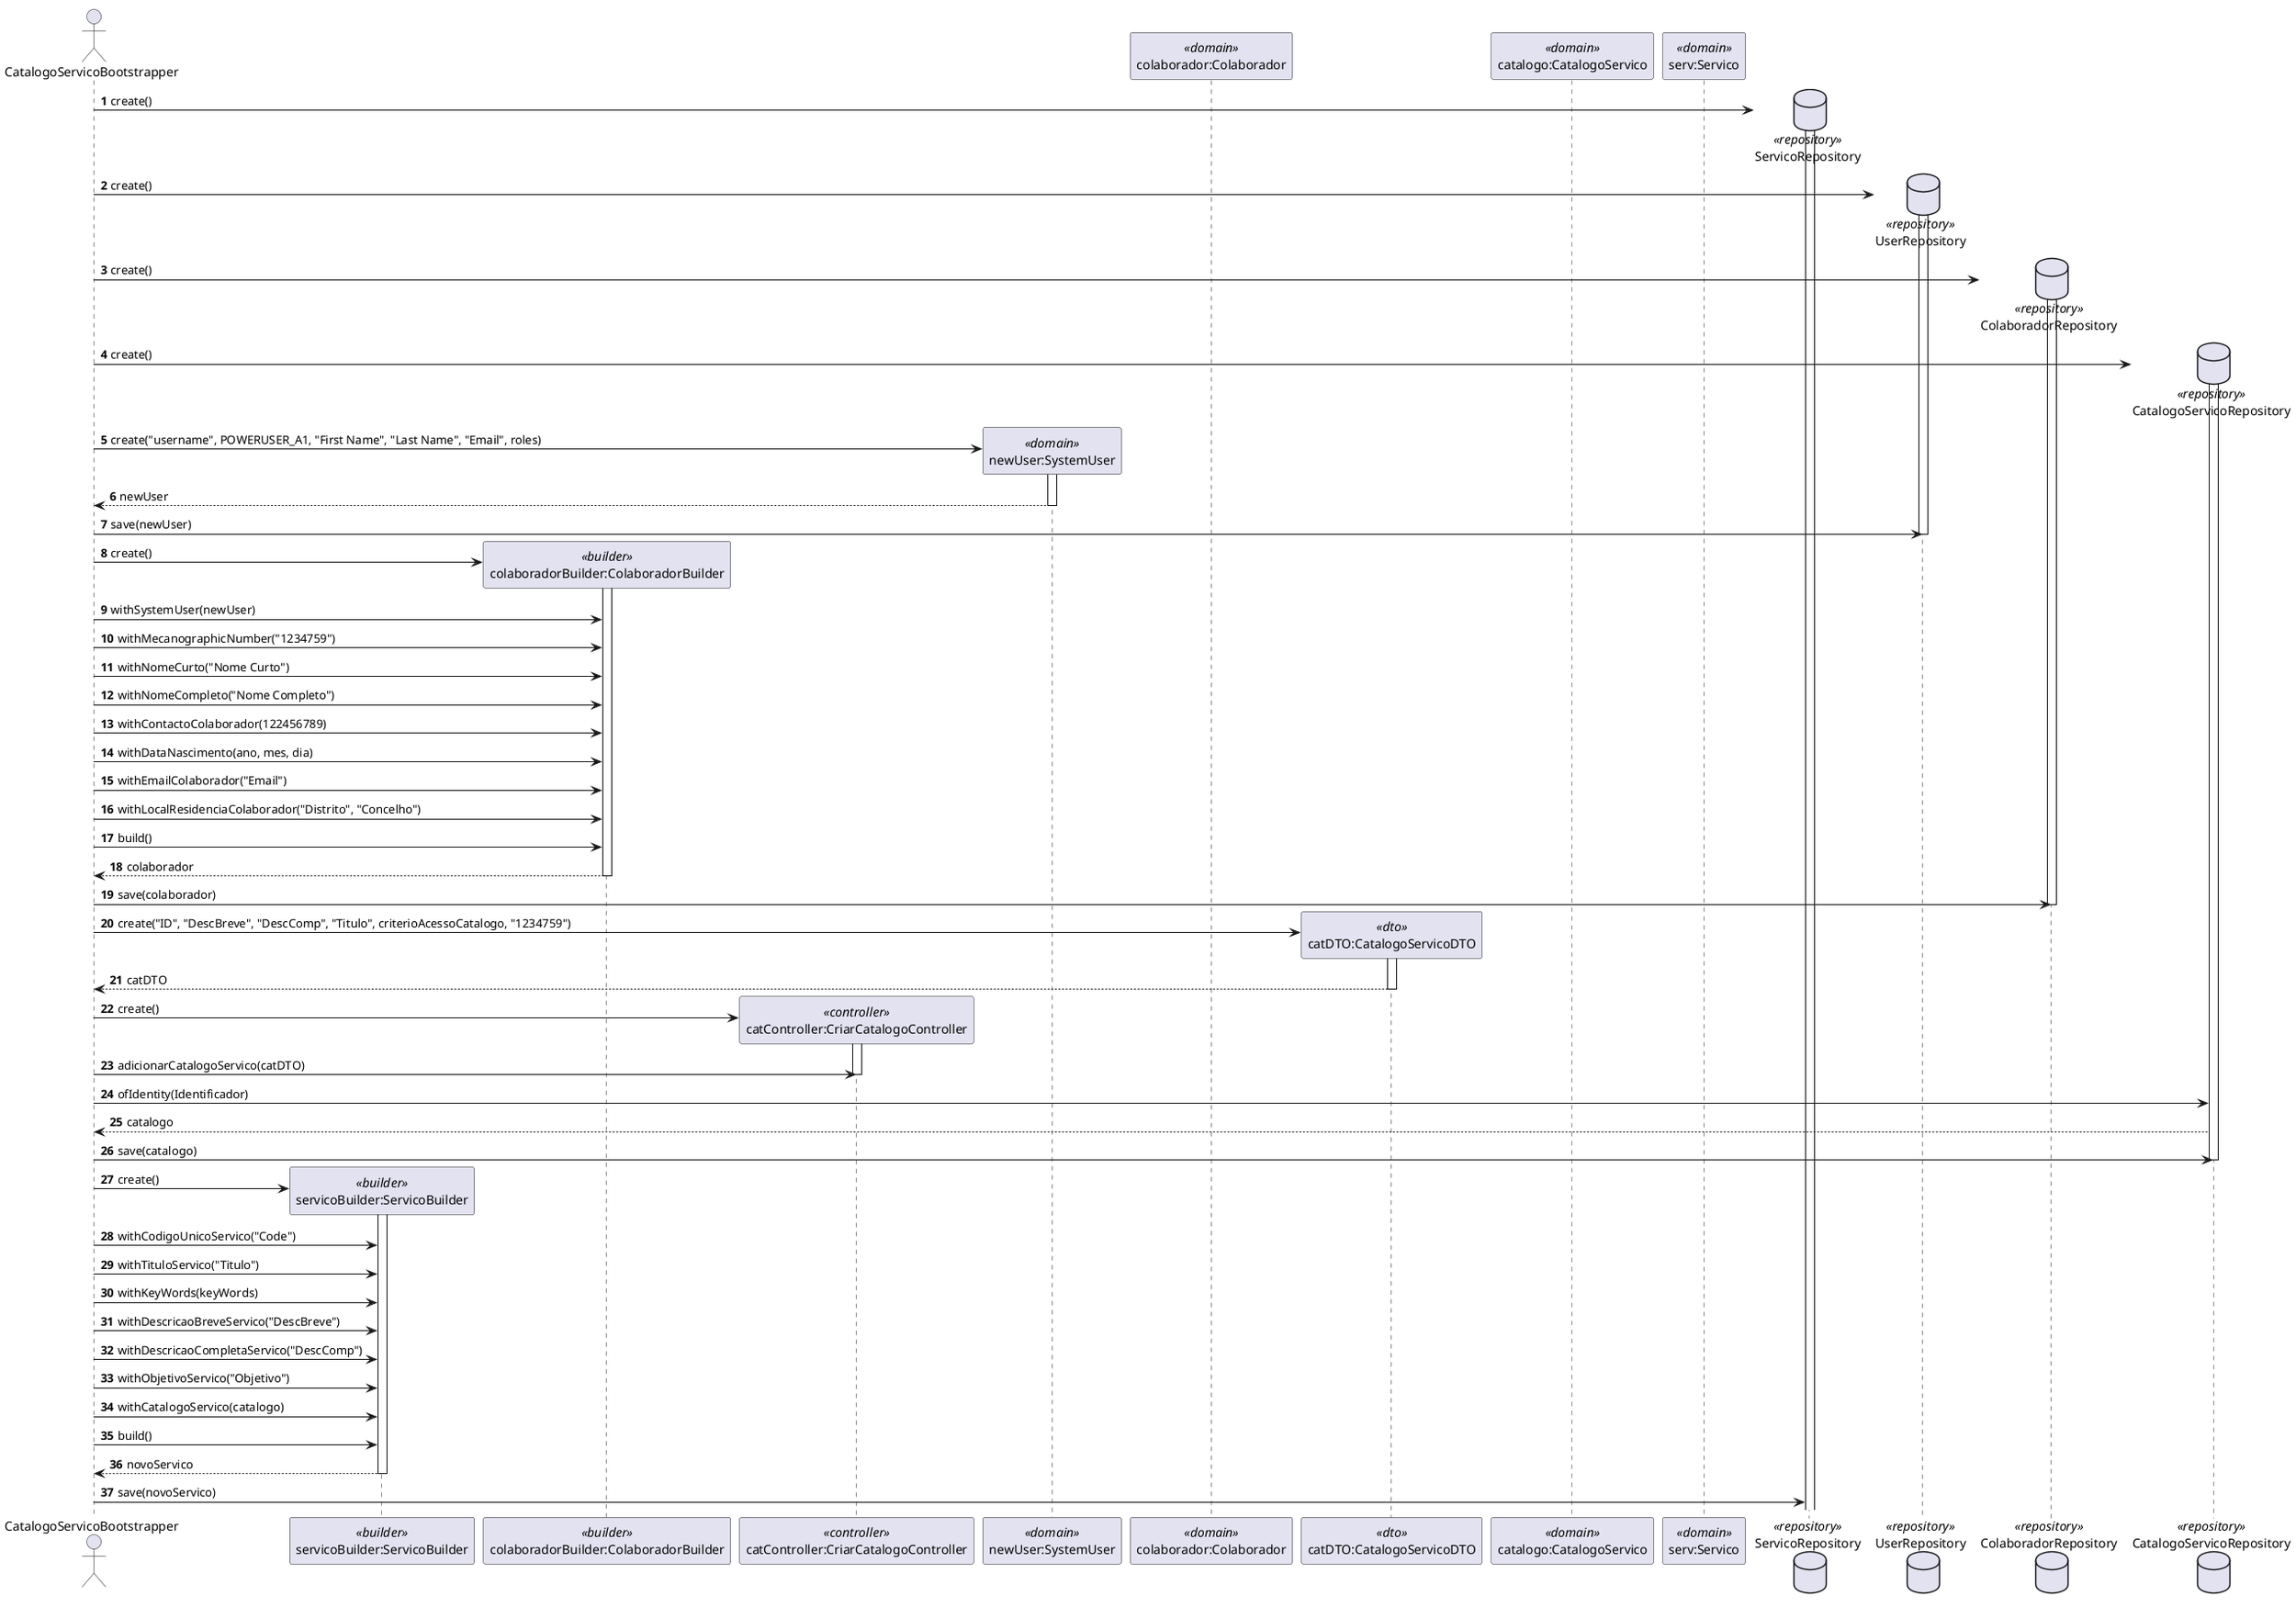 @startuml
autonumber

actor "CatalogoServicoBootstrapper" as BOOT
participant "servicoBuilder:ServicoBuilder" as SBUILD <<builder>>
participant "colaboradorBuilder:ColaboradorBuilder" as CBUILD <<builder>>
participant "catController:CriarCatalogoController" as CCONTR <<controller>>
participant "newUser:SystemUser" as SYSUSER <<domain>>
participant "colaborador:Colaborador" as COL <<domain>>
participant "catDTO:CatalogoServicoDTO" as CDTO <<dto>>
participant "catalogo:CatalogoServico" as CAT <<domain>>
participant "serv:Servico" as SER <<domain>>

database ServicoRepository as SREPO <<repository>>
database UserRepository as UREPO <<repository>>
database ColaboradorRepository as CREPO <<repository>>
database CatalogoServicoRepository as CSREPO <<repository>>

    BOOT -> SREPO** : create()
activate SREPO
    BOOT -> UREPO** : create()
activate UREPO
    BOOT -> CREPO** : create()
activate CREPO
    BOOT -> CSREPO** : create()
activate CSREPO

    BOOT -> SYSUSER** : create("username", POWERUSER_A1, "First Name", "Last Name", "Email", roles)
activate SYSUSER
    SYSUSER --> BOOT : newUser
deactivate SYSUSER

    BOOT -> UREPO : save(newUser)
deactivate UREPO

    BOOT -> CBUILD** : create()
activate CBUILD

    BOOT -> CBUILD : withSystemUser(newUser)
    BOOT -> CBUILD : withMecanographicNumber("1234759")
    BOOT -> CBUILD : withNomeCurto("Nome Curto")
    BOOT -> CBUILD : withNomeCompleto("Nome Completo")
    BOOT -> CBUILD : withContactoColaborador(122456789)
    BOOT -> CBUILD : withDataNascimento(ano, mes, dia)
    BOOT -> CBUILD : withEmailColaborador("Email")
    BOOT -> CBUILD : withLocalResidenciaColaborador("Distrito", "Concelho")
    BOOT -> CBUILD : build()

    CBUILD --> BOOT : colaborador
deactivate CBUILD

    BOOT -> CREPO : save(colaborador)
deactivate CREPO

    BOOT -> CDTO** : create("ID", "DescBreve", "DescComp", "Titulo", criterioAcessoCatalogo, "1234759")
activate CDTO
    CDTO --> BOOT : catDTO
deactivate CDTO

    BOOT -> CCONTR** : create()
activate CCONTR
    BOOT -> CCONTR : adicionarCatalogoServico(catDTO)
deactivate CCONTR

    BOOT -> CSREPO : ofIdentity(Identificador)
    CSREPO --> BOOT : catalogo

    BOOT -> CSREPO : save(catalogo)
deactivate CSREPO

    BOOT -> SBUILD** : create()
activate SBUILD

    BOOT -> SBUILD : withCodigoUnicoServico("Code")
    BOOT -> SBUILD : withTituloServico("Titulo")
    BOOT -> SBUILD : withKeyWords(keyWords)
    BOOT -> SBUILD : withDescricaoBreveServico("DescBreve")
    BOOT -> SBUILD : withDescricaoCompletaServico("DescComp")
    BOOT -> SBUILD : withObjetivoServico("Objetivo")
    BOOT -> SBUILD : withCatalogoServico(catalogo)
    BOOT -> SBUILD : build()

    SBUILD --> BOOT : novoServico
deactivate SBUILD

    BOOT -> SREPO : save(novoServico)

@enduml